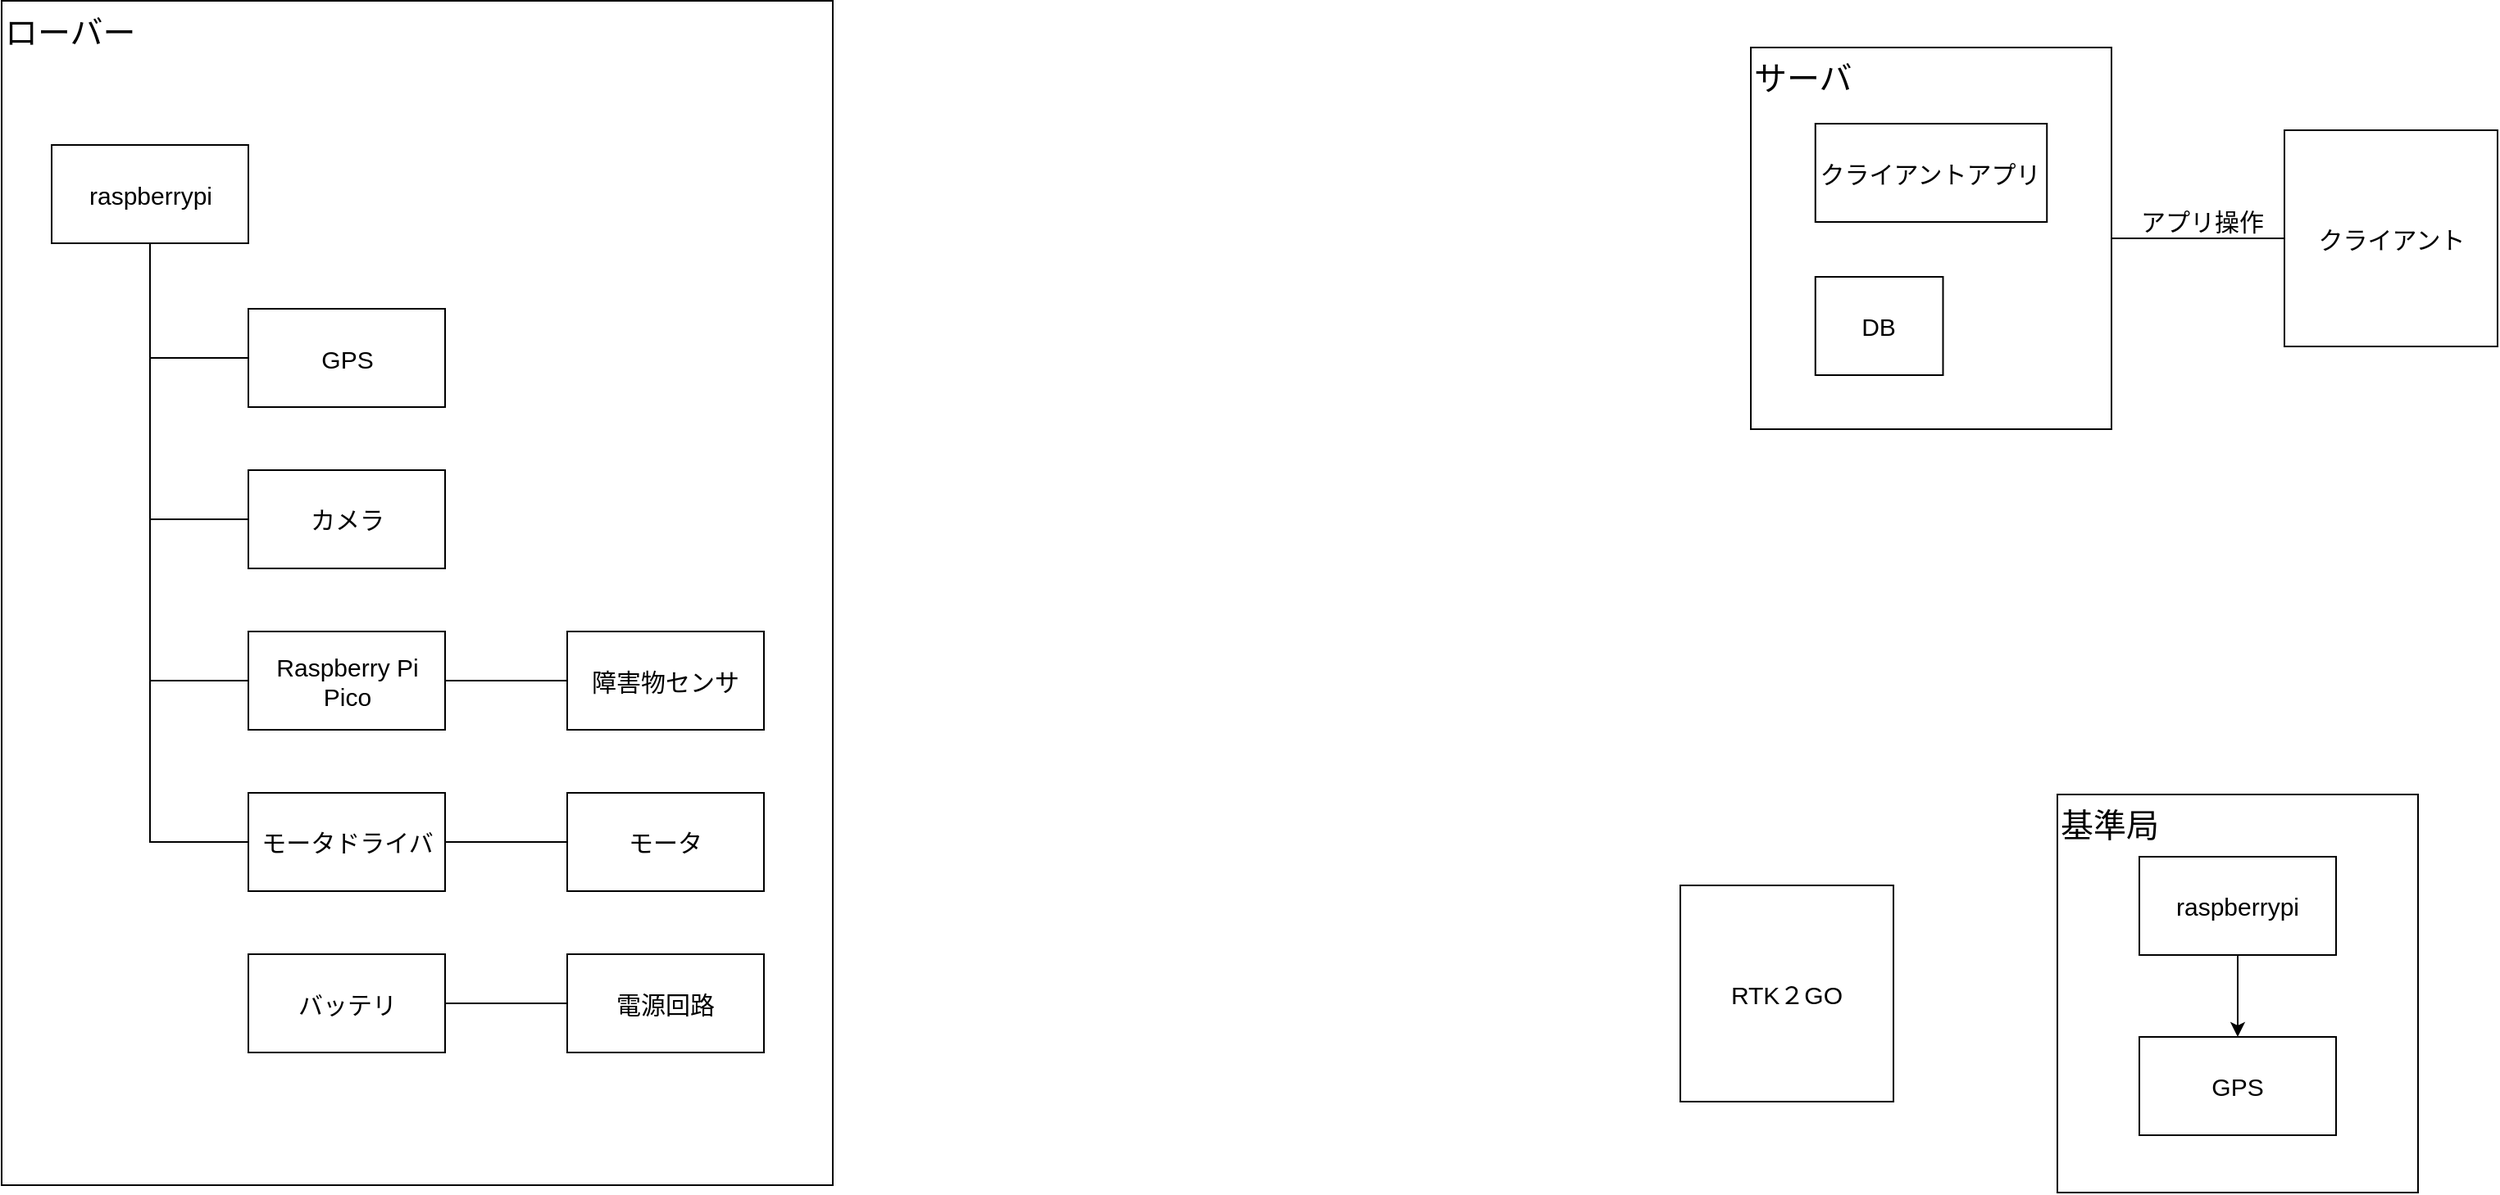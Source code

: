 <mxfile version="12.2.2" type="device" pages="1"><diagram id="tinNvIgsULRMoUo3Y9k3" name="ページ1"><mxGraphModel dx="1261" dy="1120" grid="1" gridSize="10" guides="1" tooltips="1" connect="1" arrows="1" fold="1" page="1" pageScale="1" pageWidth="1169" pageHeight="827" math="0" shadow="0"><root><mxCell id="0"/><mxCell id="1" parent="0"/><mxCell id="HwaynOtX2P4KZCTazPHQ-10" value="&lt;font style=&quot;font-size: 20px&quot;&gt;ローバー&lt;/font&gt;" style="rounded=0;whiteSpace=wrap;html=1;labelBackgroundColor=none;fillColor=none;align=left;verticalAlign=top;" parent="1" vertex="1"><mxGeometry x="56" y="51.5" width="507" height="723" as="geometry"/></mxCell><mxCell id="iC3YeySP4EC_nQZZhPpx-8" value="" style="edgeStyle=orthogonalEdgeStyle;rounded=0;orthogonalLoop=1;jettySize=auto;html=1;endArrow=none;endFill=0;" parent="1" source="iC3YeySP4EC_nQZZhPpx-4" target="iC3YeySP4EC_nQZZhPpx-5" edge="1"><mxGeometry relative="1" as="geometry"/></mxCell><mxCell id="iC3YeySP4EC_nQZZhPpx-4" value="モータドライバ" style="rounded=0;whiteSpace=wrap;html=1;labelBackgroundColor=none;fillColor=none;fontSize=15;" parent="1" vertex="1"><mxGeometry x="206.5" y="535" width="120" height="60" as="geometry"/></mxCell><mxCell id="iC3YeySP4EC_nQZZhPpx-5" value="モータ" style="rounded=0;whiteSpace=wrap;html=1;labelBackgroundColor=none;fillColor=none;fontSize=15;" parent="1" vertex="1"><mxGeometry x="401" y="535" width="120" height="60" as="geometry"/></mxCell><mxCell id="HwaynOtX2P4KZCTazPHQ-14" style="edgeStyle=orthogonalEdgeStyle;rounded=0;orthogonalLoop=1;jettySize=auto;html=1;exitX=0.5;exitY=1;exitDx=0;exitDy=0;entryX=0;entryY=0.5;entryDx=0;entryDy=0;endArrow=none;endFill=0;" parent="1" source="iC3YeySP4EC_nQZZhPpx-6" target="iC3YeySP4EC_nQZZhPpx-4" edge="1"><mxGeometry relative="1" as="geometry"/></mxCell><mxCell id="HwaynOtX2P4KZCTazPHQ-15" style="edgeStyle=orthogonalEdgeStyle;rounded=0;orthogonalLoop=1;jettySize=auto;html=1;exitX=0.5;exitY=1;exitDx=0;exitDy=0;entryX=0;entryY=0.5;entryDx=0;entryDy=0;endArrow=none;endFill=0;" parent="1" source="iC3YeySP4EC_nQZZhPpx-6" target="iC3YeySP4EC_nQZZhPpx-9" edge="1"><mxGeometry relative="1" as="geometry"/></mxCell><mxCell id="HwaynOtX2P4KZCTazPHQ-16" style="edgeStyle=orthogonalEdgeStyle;rounded=0;orthogonalLoop=1;jettySize=auto;html=1;exitX=0.5;exitY=1;exitDx=0;exitDy=0;entryX=0;entryY=0.5;entryDx=0;entryDy=0;endArrow=none;endFill=0;" parent="1" source="iC3YeySP4EC_nQZZhPpx-6" target="iC3YeySP4EC_nQZZhPpx-23" edge="1"><mxGeometry relative="1" as="geometry"/></mxCell><mxCell id="HwaynOtX2P4KZCTazPHQ-17" style="edgeStyle=orthogonalEdgeStyle;rounded=0;orthogonalLoop=1;jettySize=auto;html=1;exitX=0.5;exitY=1;exitDx=0;exitDy=0;entryX=0;entryY=0.5;entryDx=0;entryDy=0;endArrow=none;endFill=0;" parent="1" source="iC3YeySP4EC_nQZZhPpx-6" target="iC3YeySP4EC_nQZZhPpx-25" edge="1"><mxGeometry relative="1" as="geometry"/></mxCell><mxCell id="iC3YeySP4EC_nQZZhPpx-6" value="&lt;font style=&quot;font-size: 15px&quot;&gt;raspberrypi&lt;/font&gt;" style="rounded=0;whiteSpace=wrap;html=1;labelBackgroundColor=none;fillColor=none;" parent="1" vertex="1"><mxGeometry x="86.5" y="139.5" width="120" height="60" as="geometry"/></mxCell><mxCell id="HwaynOtX2P4KZCTazPHQ-18" style="edgeStyle=orthogonalEdgeStyle;rounded=0;orthogonalLoop=1;jettySize=auto;html=1;exitX=1;exitY=0.5;exitDx=0;exitDy=0;entryX=0;entryY=0.5;entryDx=0;entryDy=0;endArrow=none;endFill=0;" parent="1" source="iC3YeySP4EC_nQZZhPpx-9" target="iC3YeySP4EC_nQZZhPpx-11" edge="1"><mxGeometry relative="1" as="geometry"/></mxCell><mxCell id="iC3YeySP4EC_nQZZhPpx-9" value="Raspberry Pi　Pico" style="rounded=0;whiteSpace=wrap;html=1;labelBackgroundColor=none;fillColor=none;fontSize=15;" parent="1" vertex="1"><mxGeometry x="206.5" y="436.5" width="120" height="60" as="geometry"/></mxCell><mxCell id="iC3YeySP4EC_nQZZhPpx-11" value="障害物センサ" style="rounded=0;whiteSpace=wrap;html=1;labelBackgroundColor=none;fillColor=none;fontSize=15;" parent="1" vertex="1"><mxGeometry x="401" y="436.5" width="120" height="60" as="geometry"/></mxCell><mxCell id="iC3YeySP4EC_nQZZhPpx-23" value="カメラ" style="rounded=0;whiteSpace=wrap;html=1;labelBackgroundColor=none;fillColor=none;align=center;fontSize=15;" parent="1" vertex="1"><mxGeometry x="206.5" y="338" width="120" height="60" as="geometry"/></mxCell><mxCell id="iC3YeySP4EC_nQZZhPpx-25" value="GPS" style="rounded=0;whiteSpace=wrap;html=1;labelBackgroundColor=none;fillColor=none;align=center;fontSize=15;" parent="1" vertex="1"><mxGeometry x="206.5" y="239.5" width="120" height="60" as="geometry"/></mxCell><mxCell id="iC3YeySP4EC_nQZZhPpx-27" value="電源回路" style="rounded=0;whiteSpace=wrap;html=1;labelBackgroundColor=none;fillColor=none;align=center;fontSize=15;" parent="1" vertex="1"><mxGeometry x="401" y="633.5" width="120" height="60" as="geometry"/></mxCell><mxCell id="HwaynOtX2P4KZCTazPHQ-19" style="edgeStyle=orthogonalEdgeStyle;rounded=0;orthogonalLoop=1;jettySize=auto;html=1;exitX=1;exitY=0.5;exitDx=0;exitDy=0;entryX=0;entryY=0.5;entryDx=0;entryDy=0;endArrow=none;endFill=0;" parent="1" source="iC3YeySP4EC_nQZZhPpx-28" target="iC3YeySP4EC_nQZZhPpx-27" edge="1"><mxGeometry relative="1" as="geometry"/></mxCell><mxCell id="iC3YeySP4EC_nQZZhPpx-28" value="バッテリ" style="rounded=0;whiteSpace=wrap;html=1;labelBackgroundColor=none;fillColor=none;align=center;fontSize=15;" parent="1" vertex="1"><mxGeometry x="206.5" y="633.5" width="120" height="60" as="geometry"/></mxCell><mxCell id="HwaynOtX2P4KZCTazPHQ-26" style="edgeStyle=orthogonalEdgeStyle;rounded=0;orthogonalLoop=1;jettySize=auto;html=1;exitX=0;exitY=0.5;exitDx=0;exitDy=0;entryX=1;entryY=0.5;entryDx=0;entryDy=0;endArrow=none;endFill=0;" parent="1" source="HwaynOtX2P4KZCTazPHQ-4" target="iC3YeySP4EC_nQZZhPpx-15" edge="1"><mxGeometry relative="1" as="geometry"/></mxCell><mxCell id="HwaynOtX2P4KZCTazPHQ-4" value="クライアント" style="rounded=0;whiteSpace=wrap;html=1;labelBackgroundColor=none;fillColor=none;align=center;fontSize=15;" parent="1" vertex="1"><mxGeometry x="1448.5" y="130.5" width="130" height="132" as="geometry"/></mxCell><mxCell id="gWGKDg-sJMrhsW7vS31Y-2" value="" style="group" parent="1" vertex="1" connectable="0"><mxGeometry x="1310" y="536" width="220" height="243" as="geometry"/></mxCell><mxCell id="bRWXXS3OTFd8R3I1n8WV-8" value="&lt;font style=&quot;font-size: 20px&quot;&gt;基準局&lt;/font&gt;" style="rounded=0;whiteSpace=wrap;html=1;labelBackgroundColor=none;fillColor=none;align=left;verticalAlign=top;" parent="gWGKDg-sJMrhsW7vS31Y-2" vertex="1"><mxGeometry width="220" height="243" as="geometry"/></mxCell><mxCell id="bRWXXS3OTFd8R3I1n8WV-9" value="raspberrypi" style="rounded=0;whiteSpace=wrap;html=1;labelBackgroundColor=none;fillColor=none;fontSize=15;" parent="gWGKDg-sJMrhsW7vS31Y-2" vertex="1"><mxGeometry x="50" y="38" width="120" height="60" as="geometry"/></mxCell><mxCell id="bRWXXS3OTFd8R3I1n8WV-10" value="GPS" style="rounded=0;whiteSpace=wrap;html=1;labelBackgroundColor=none;fillColor=none;align=center;fontSize=15;" parent="gWGKDg-sJMrhsW7vS31Y-2" vertex="1"><mxGeometry x="50" y="148" width="120" height="60" as="geometry"/></mxCell><mxCell id="bRWXXS3OTFd8R3I1n8WV-11" style="edgeStyle=orthogonalEdgeStyle;rounded=0;orthogonalLoop=1;jettySize=auto;html=1;exitX=0.5;exitY=1;exitDx=0;exitDy=0;startArrow=none;startFill=0;endArrow=classic;endFill=1;" parent="gWGKDg-sJMrhsW7vS31Y-2" source="bRWXXS3OTFd8R3I1n8WV-9" target="bRWXXS3OTFd8R3I1n8WV-10" edge="1"><mxGeometry relative="1" as="geometry"/></mxCell><mxCell id="gWGKDg-sJMrhsW7vS31Y-6" value="RTK２GO" style="rounded=0;whiteSpace=wrap;html=1;labelBackgroundColor=none;fillColor=none;align=center;fontSize=15;" parent="1" vertex="1"><mxGeometry x="1080" y="591.5" width="130" height="132" as="geometry"/></mxCell><mxCell id="HwaynOtX2P4KZCTazPHQ-22" value="" style="group" parent="1" vertex="1" connectable="0"><mxGeometry x="1123" y="80" width="220" height="233" as="geometry"/></mxCell><mxCell id="iC3YeySP4EC_nQZZhPpx-15" value="&lt;font style=&quot;font-size: 20px&quot;&gt;サーバ&lt;/font&gt;" style="rounded=0;whiteSpace=wrap;html=1;labelBackgroundColor=none;fillColor=none;align=left;verticalAlign=top;" parent="HwaynOtX2P4KZCTazPHQ-22" vertex="1"><mxGeometry width="220" height="233" as="geometry"/></mxCell><mxCell id="HwaynOtX2P4KZCTazPHQ-1" value="クライアントアプリ" style="rounded=0;whiteSpace=wrap;html=1;labelBackgroundColor=none;fillColor=none;fontSize=15;" parent="HwaynOtX2P4KZCTazPHQ-22" vertex="1"><mxGeometry x="39.383" y="46.5" width="141.235" height="60" as="geometry"/></mxCell><mxCell id="HwaynOtX2P4KZCTazPHQ-2" value="DB" style="rounded=0;whiteSpace=wrap;html=1;labelBackgroundColor=none;fillColor=none;fontSize=15;" parent="HwaynOtX2P4KZCTazPHQ-22" vertex="1"><mxGeometry x="39.383" y="140" width="77.86" height="60" as="geometry"/></mxCell><mxCell id="HwaynOtX2P4KZCTazPHQ-27" value="アプリ操作" style="text;html=1;resizable=0;points=[];autosize=1;align=left;verticalAlign=top;spacingTop=-4;fontSize=15;" parent="1" vertex="1"><mxGeometry x="1358.5" y="174.5" width="80" height="20" as="geometry"/></mxCell></root></mxGraphModel></diagram></mxfile>